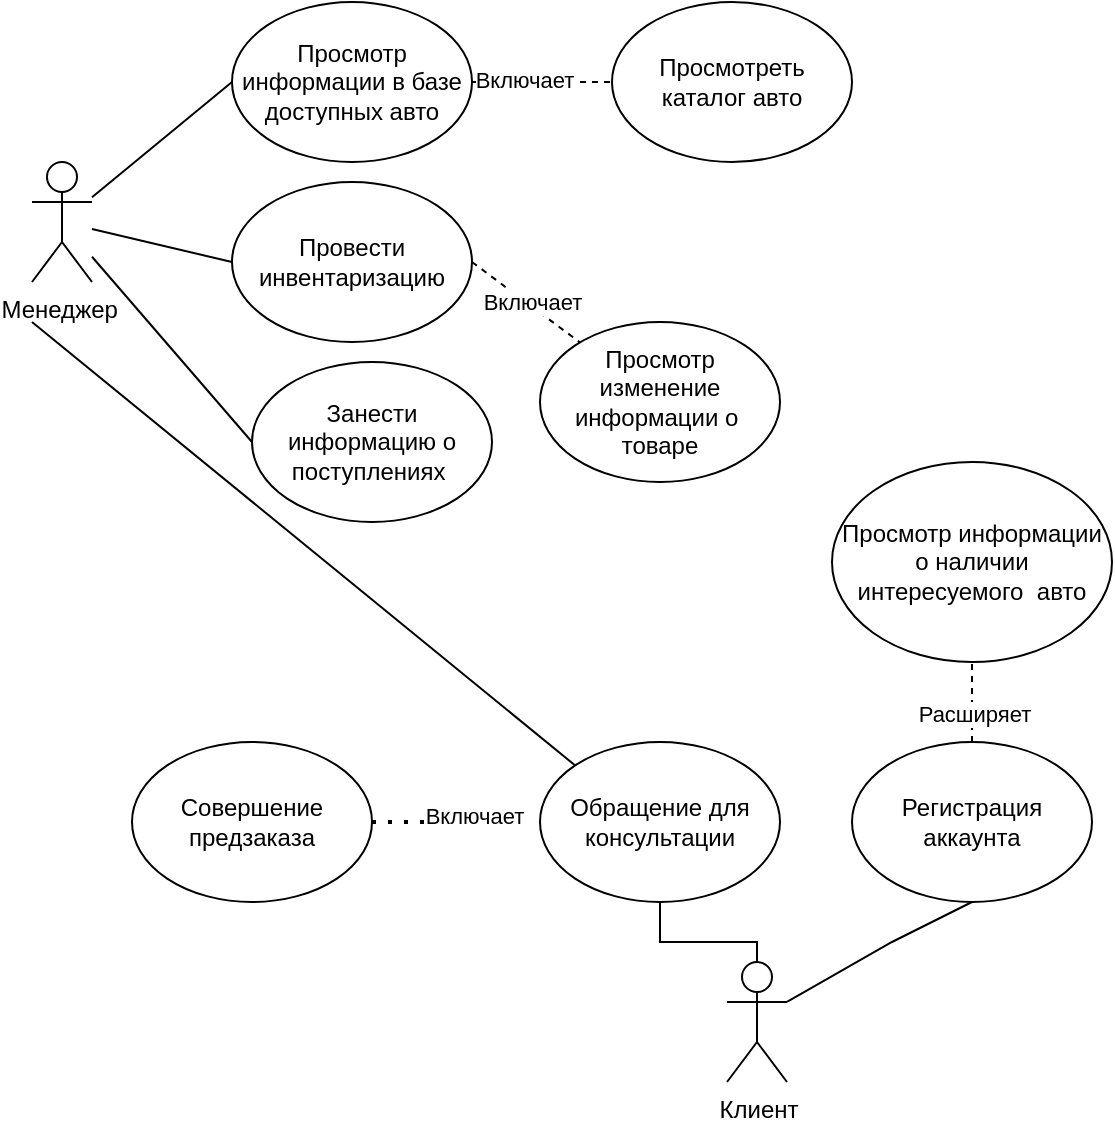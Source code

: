 <mxfile version="24.4.3" type="device">
  <diagram name="Страница — 1" id="wq6jFQAUiu9g9US__-9V">
    <mxGraphModel dx="1155" dy="659" grid="1" gridSize="10" guides="1" tooltips="1" connect="1" arrows="1" fold="1" page="1" pageScale="1" pageWidth="827" pageHeight="1169" math="0" shadow="0">
      <root>
        <mxCell id="0" />
        <mxCell id="1" parent="0" />
        <mxCell id="GXa4TeKnaoxAw0bJKbT3-2" value="Менеджер&amp;nbsp;" style="shape=umlActor;verticalLabelPosition=bottom;verticalAlign=top;html=1;outlineConnect=0;" vertex="1" parent="1">
          <mxGeometry x="40" y="270" width="30" height="60" as="geometry" />
        </mxCell>
        <mxCell id="GXa4TeKnaoxAw0bJKbT3-8" value="" style="edgeStyle=orthogonalEdgeStyle;rounded=0;orthogonalLoop=1;jettySize=auto;html=1;dashed=1;endArrow=none;endFill=0;" edge="1" parent="1" source="GXa4TeKnaoxAw0bJKbT3-5" target="GXa4TeKnaoxAw0bJKbT3-7">
          <mxGeometry relative="1" as="geometry" />
        </mxCell>
        <mxCell id="GXa4TeKnaoxAw0bJKbT3-13" value="Включает" style="edgeLabel;html=1;align=center;verticalAlign=middle;resizable=0;points=[];" vertex="1" connectable="0" parent="GXa4TeKnaoxAw0bJKbT3-8">
          <mxGeometry x="-0.262" y="1" relative="1" as="geometry">
            <mxPoint as="offset" />
          </mxGeometry>
        </mxCell>
        <mxCell id="GXa4TeKnaoxAw0bJKbT3-5" value="Просмотр информации в базе доступных авто" style="ellipse;whiteSpace=wrap;html=1;" vertex="1" parent="1">
          <mxGeometry x="140" y="190" width="120" height="80" as="geometry" />
        </mxCell>
        <mxCell id="GXa4TeKnaoxAw0bJKbT3-6" value="" style="endArrow=none;html=1;rounded=0;entryX=0;entryY=0.5;entryDx=0;entryDy=0;endFill=0;" edge="1" parent="1" source="GXa4TeKnaoxAw0bJKbT3-2" target="GXa4TeKnaoxAw0bJKbT3-5">
          <mxGeometry width="50" height="50" relative="1" as="geometry">
            <mxPoint x="80" y="280" as="sourcePoint" />
            <mxPoint x="130" y="230" as="targetPoint" />
          </mxGeometry>
        </mxCell>
        <mxCell id="GXa4TeKnaoxAw0bJKbT3-7" value="Просмотреть каталог авто" style="ellipse;whiteSpace=wrap;html=1;" vertex="1" parent="1">
          <mxGeometry x="330" y="190" width="120" height="80" as="geometry" />
        </mxCell>
        <mxCell id="GXa4TeKnaoxAw0bJKbT3-9" value="Занести информацию о поступлениях&amp;nbsp;" style="ellipse;whiteSpace=wrap;html=1;" vertex="1" parent="1">
          <mxGeometry x="150" y="370" width="120" height="80" as="geometry" />
        </mxCell>
        <mxCell id="GXa4TeKnaoxAw0bJKbT3-10" value="" style="endArrow=none;html=1;rounded=0;entryX=0;entryY=0.5;entryDx=0;entryDy=0;startArrow=none;startFill=0;endFill=0;" edge="1" parent="1" source="GXa4TeKnaoxAw0bJKbT3-2" target="GXa4TeKnaoxAw0bJKbT3-9">
          <mxGeometry width="50" height="50" relative="1" as="geometry">
            <mxPoint x="80" y="390" as="sourcePoint" />
            <mxPoint x="130" y="340" as="targetPoint" />
          </mxGeometry>
        </mxCell>
        <mxCell id="GXa4TeKnaoxAw0bJKbT3-11" value="Провести инвентаризацию" style="ellipse;whiteSpace=wrap;html=1;" vertex="1" parent="1">
          <mxGeometry x="140" y="280" width="120" height="80" as="geometry" />
        </mxCell>
        <mxCell id="GXa4TeKnaoxAw0bJKbT3-12" value="" style="endArrow=none;html=1;rounded=0;entryX=0;entryY=0.5;entryDx=0;entryDy=0;endFill=0;" edge="1" parent="1" source="GXa4TeKnaoxAw0bJKbT3-2" target="GXa4TeKnaoxAw0bJKbT3-11">
          <mxGeometry width="50" height="50" relative="1" as="geometry">
            <mxPoint x="80" y="340" as="sourcePoint" />
            <mxPoint x="130" y="290" as="targetPoint" />
          </mxGeometry>
        </mxCell>
        <mxCell id="GXa4TeKnaoxAw0bJKbT3-14" value="Просмотр изменение информации о&amp;nbsp; товаре" style="ellipse;whiteSpace=wrap;html=1;" vertex="1" parent="1">
          <mxGeometry x="294" y="350" width="120" height="80" as="geometry" />
        </mxCell>
        <mxCell id="GXa4TeKnaoxAw0bJKbT3-15" value="" style="endArrow=none;html=1;rounded=0;dashed=1;endFill=0;" edge="1" parent="1" target="GXa4TeKnaoxAw0bJKbT3-14">
          <mxGeometry width="50" height="50" relative="1" as="geometry">
            <mxPoint x="260" y="320" as="sourcePoint" />
            <mxPoint x="310" y="270" as="targetPoint" />
          </mxGeometry>
        </mxCell>
        <mxCell id="GXa4TeKnaoxAw0bJKbT3-16" value="Включает" style="edgeLabel;html=1;align=center;verticalAlign=middle;resizable=0;points=[];" vertex="1" connectable="0" parent="GXa4TeKnaoxAw0bJKbT3-15">
          <mxGeometry x="-0.295" y="-1" relative="1" as="geometry">
            <mxPoint x="11" y="5" as="offset" />
          </mxGeometry>
        </mxCell>
        <mxCell id="GXa4TeKnaoxAw0bJKbT3-19" value="Клиент" style="shape=umlActor;verticalLabelPosition=bottom;verticalAlign=top;html=1;outlineConnect=0;" vertex="1" parent="1">
          <mxGeometry x="387.5" y="670" width="30" height="60" as="geometry" />
        </mxCell>
        <mxCell id="GXa4TeKnaoxAw0bJKbT3-27" value="" style="edgeStyle=orthogonalEdgeStyle;rounded=0;orthogonalLoop=1;jettySize=auto;html=1;startArrow=none;startFill=0;endArrow=none;endFill=0;" edge="1" parent="1" source="GXa4TeKnaoxAw0bJKbT3-21" target="GXa4TeKnaoxAw0bJKbT3-19">
          <mxGeometry relative="1" as="geometry" />
        </mxCell>
        <mxCell id="GXa4TeKnaoxAw0bJKbT3-21" value="Обращение для консультации" style="ellipse;whiteSpace=wrap;html=1;" vertex="1" parent="1">
          <mxGeometry x="294" y="560" width="120" height="80" as="geometry" />
        </mxCell>
        <mxCell id="GXa4TeKnaoxAw0bJKbT3-22" value="Совершение предзаказа" style="ellipse;whiteSpace=wrap;html=1;" vertex="1" parent="1">
          <mxGeometry x="90" y="560" width="120" height="80" as="geometry" />
        </mxCell>
        <mxCell id="GXa4TeKnaoxAw0bJKbT3-23" value="" style="endArrow=none;dashed=1;html=1;dashPattern=1 3;strokeWidth=2;rounded=0;exitX=1;exitY=0.5;exitDx=0;exitDy=0;" edge="1" parent="1" source="GXa4TeKnaoxAw0bJKbT3-22">
          <mxGeometry width="50" height="50" relative="1" as="geometry">
            <mxPoint x="250" y="650" as="sourcePoint" />
            <mxPoint x="290" y="600" as="targetPoint" />
          </mxGeometry>
        </mxCell>
        <mxCell id="GXa4TeKnaoxAw0bJKbT3-25" value="Включает" style="edgeLabel;html=1;align=center;verticalAlign=middle;resizable=0;points=[];" vertex="1" connectable="0" parent="GXa4TeKnaoxAw0bJKbT3-23">
          <mxGeometry x="0.275" y="3" relative="1" as="geometry">
            <mxPoint as="offset" />
          </mxGeometry>
        </mxCell>
        <mxCell id="GXa4TeKnaoxAw0bJKbT3-26" value="" style="endArrow=none;html=1;rounded=0;exitX=0;exitY=0;exitDx=0;exitDy=0;startArrow=none;startFill=0;" edge="1" parent="1" source="GXa4TeKnaoxAw0bJKbT3-21">
          <mxGeometry width="50" height="50" relative="1" as="geometry">
            <mxPoint x="10" y="380" as="sourcePoint" />
            <mxPoint x="40" y="350" as="targetPoint" />
          </mxGeometry>
        </mxCell>
        <mxCell id="GXa4TeKnaoxAw0bJKbT3-28" value="Регистрация аккаунта" style="ellipse;whiteSpace=wrap;html=1;" vertex="1" parent="1">
          <mxGeometry x="450" y="560" width="120" height="80" as="geometry" />
        </mxCell>
        <mxCell id="GXa4TeKnaoxAw0bJKbT3-29" value="" style="endArrow=none;html=1;rounded=0;entryX=0.5;entryY=1;entryDx=0;entryDy=0;exitX=1;exitY=0.333;exitDx=0;exitDy=0;exitPerimeter=0;endFill=0;" edge="1" parent="1" source="GXa4TeKnaoxAw0bJKbT3-19" target="GXa4TeKnaoxAw0bJKbT3-28">
          <mxGeometry width="50" height="50" relative="1" as="geometry">
            <mxPoint x="410" y="680" as="sourcePoint" />
            <mxPoint x="460" y="630" as="targetPoint" />
            <Array as="points">
              <mxPoint x="470" y="660" />
            </Array>
          </mxGeometry>
        </mxCell>
        <mxCell id="GXa4TeKnaoxAw0bJKbT3-30" value="Просмотр информации о наличии интересуемого&amp;nbsp; авто" style="ellipse;whiteSpace=wrap;html=1;" vertex="1" parent="1">
          <mxGeometry x="440" y="420" width="140" height="100" as="geometry" />
        </mxCell>
        <mxCell id="GXa4TeKnaoxAw0bJKbT3-32" value="" style="endArrow=none;html=1;rounded=0;entryX=0.5;entryY=1;entryDx=0;entryDy=0;endFill=0;dashed=1;" edge="1" parent="1" target="GXa4TeKnaoxAw0bJKbT3-30">
          <mxGeometry width="50" height="50" relative="1" as="geometry">
            <mxPoint x="510" y="560" as="sourcePoint" />
            <mxPoint x="560" y="510" as="targetPoint" />
          </mxGeometry>
        </mxCell>
        <mxCell id="GXa4TeKnaoxAw0bJKbT3-35" value="Расширяет" style="edgeLabel;html=1;align=center;verticalAlign=middle;resizable=0;points=[];" vertex="1" connectable="0" parent="GXa4TeKnaoxAw0bJKbT3-32">
          <mxGeometry x="-0.3" y="-1" relative="1" as="geometry">
            <mxPoint as="offset" />
          </mxGeometry>
        </mxCell>
      </root>
    </mxGraphModel>
  </diagram>
</mxfile>
